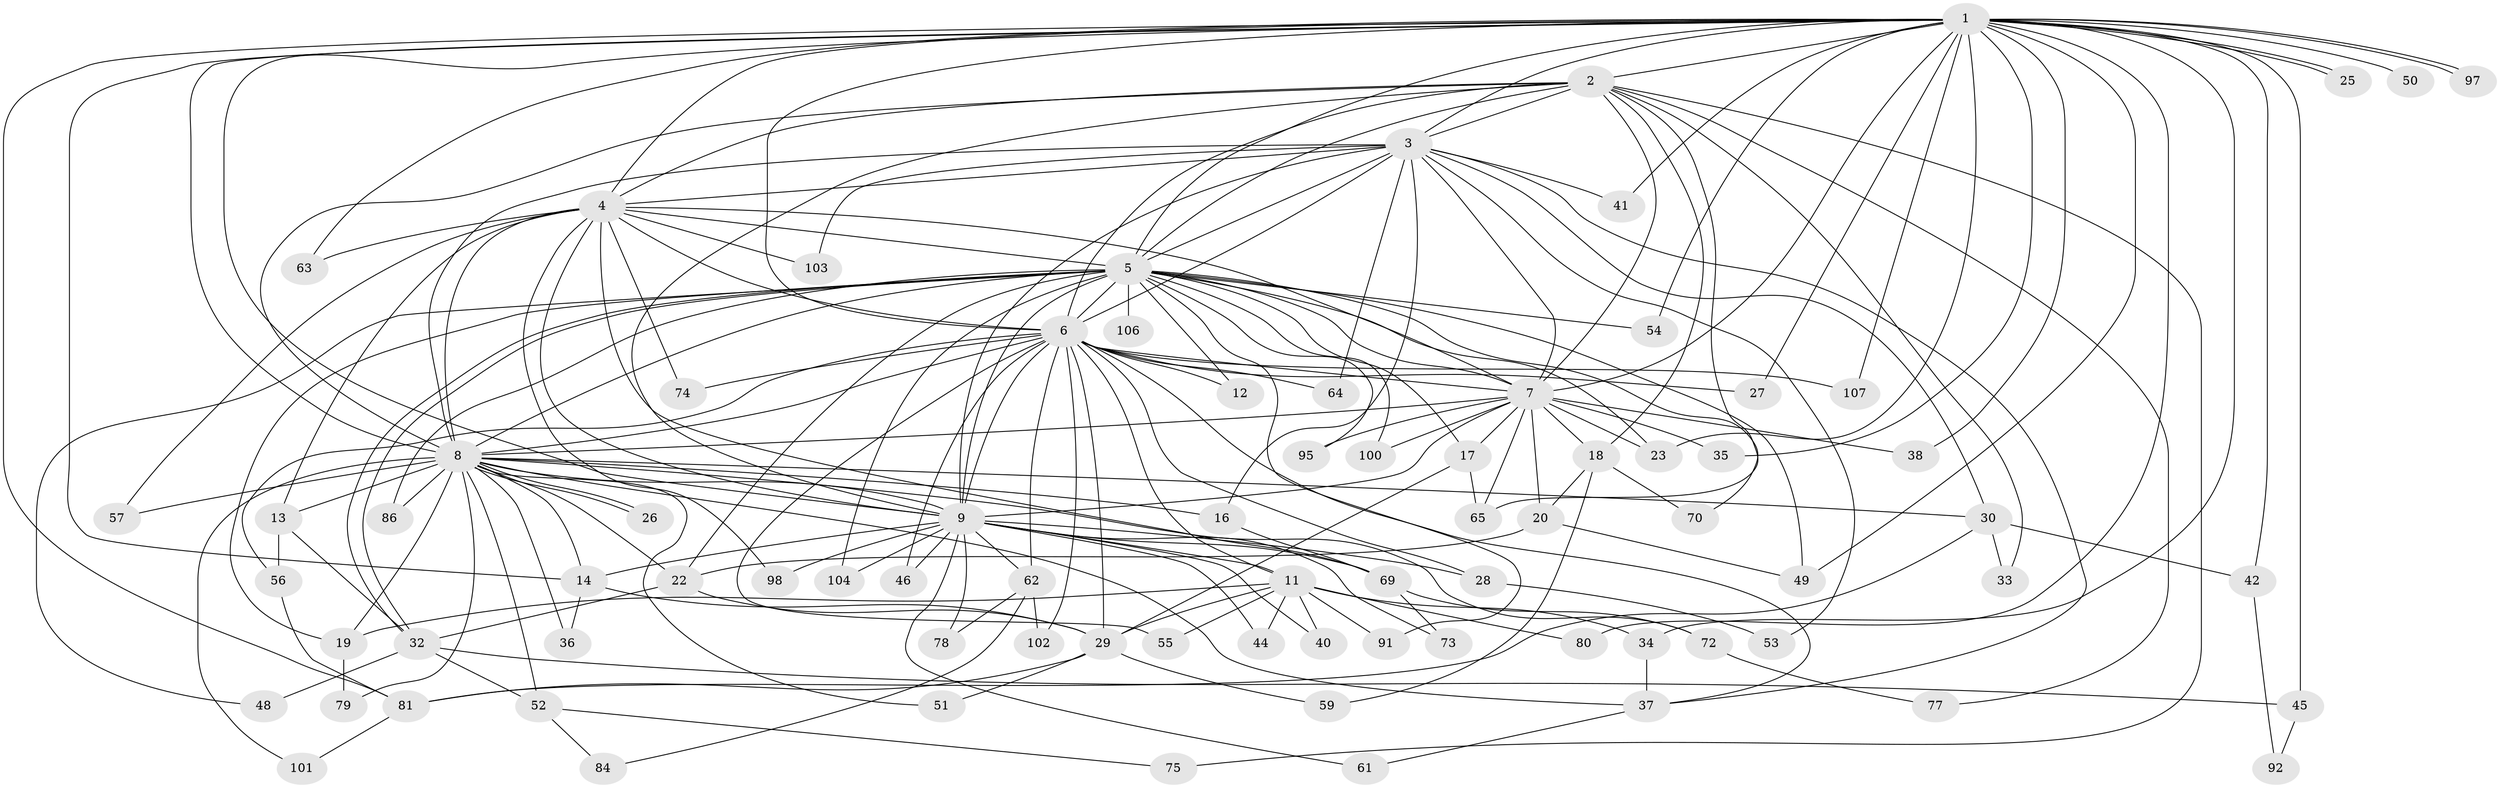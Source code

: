 // Generated by graph-tools (version 1.1) at 2025/51/02/27/25 19:51:51]
// undirected, 80 vertices, 192 edges
graph export_dot {
graph [start="1"]
  node [color=gray90,style=filled];
  1 [super="+21"];
  2 [super="+66"];
  3 [super="+82"];
  4 [super="+71"];
  5 [super="+15"];
  6 [super="+10"];
  7 [super="+58"];
  8 [super="+24"];
  9 [super="+47"];
  11 [super="+39"];
  12;
  13 [super="+96"];
  14 [super="+90"];
  16;
  17 [super="+67"];
  18;
  19 [super="+99"];
  20 [super="+89"];
  22 [super="+68"];
  23 [super="+43"];
  25;
  26;
  27;
  28;
  29 [super="+31"];
  30 [super="+85"];
  32 [super="+83"];
  33;
  34 [super="+94"];
  35;
  36;
  37 [super="+76"];
  38;
  40;
  41;
  42;
  44;
  45 [super="+60"];
  46;
  48;
  49 [super="+93"];
  50;
  51;
  52;
  53;
  54;
  55;
  56;
  57;
  59;
  61;
  62;
  63;
  64;
  65 [super="+87"];
  69 [super="+105"];
  70;
  72;
  73;
  74;
  75;
  77;
  78;
  79;
  80;
  81 [super="+88"];
  84;
  86;
  91;
  92;
  95;
  97;
  98;
  100;
  101;
  102;
  103;
  104;
  106;
  107;
  1 -- 2;
  1 -- 3;
  1 -- 4;
  1 -- 5;
  1 -- 6 [weight=2];
  1 -- 7;
  1 -- 8;
  1 -- 9;
  1 -- 23;
  1 -- 25;
  1 -- 25;
  1 -- 34;
  1 -- 35;
  1 -- 38;
  1 -- 41;
  1 -- 42;
  1 -- 45 [weight=2];
  1 -- 50 [weight=2];
  1 -- 54;
  1 -- 63;
  1 -- 80;
  1 -- 97;
  1 -- 97;
  1 -- 107;
  1 -- 27;
  1 -- 81;
  1 -- 49;
  1 -- 14;
  2 -- 3;
  2 -- 4;
  2 -- 5;
  2 -- 6 [weight=2];
  2 -- 7 [weight=2];
  2 -- 8 [weight=2];
  2 -- 9;
  2 -- 18;
  2 -- 33;
  2 -- 75;
  2 -- 77;
  2 -- 65;
  3 -- 4;
  3 -- 5;
  3 -- 6 [weight=2];
  3 -- 7;
  3 -- 8 [weight=2];
  3 -- 9;
  3 -- 16;
  3 -- 30;
  3 -- 37;
  3 -- 41;
  3 -- 53;
  3 -- 64;
  3 -- 103;
  4 -- 5;
  4 -- 6 [weight=2];
  4 -- 7;
  4 -- 8;
  4 -- 9 [weight=2];
  4 -- 13;
  4 -- 57;
  4 -- 63;
  4 -- 69;
  4 -- 74;
  4 -- 103;
  4 -- 98;
  5 -- 6 [weight=3];
  5 -- 7;
  5 -- 8;
  5 -- 9;
  5 -- 12;
  5 -- 17;
  5 -- 19;
  5 -- 22;
  5 -- 23 [weight=2];
  5 -- 32;
  5 -- 32;
  5 -- 48;
  5 -- 49;
  5 -- 54;
  5 -- 70;
  5 -- 86;
  5 -- 91;
  5 -- 95;
  5 -- 100;
  5 -- 104;
  5 -- 106 [weight=2];
  6 -- 7 [weight=2];
  6 -- 8 [weight=2];
  6 -- 9 [weight=3];
  6 -- 27;
  6 -- 37;
  6 -- 55;
  6 -- 56;
  6 -- 62;
  6 -- 102;
  6 -- 64;
  6 -- 74;
  6 -- 11 [weight=2];
  6 -- 12;
  6 -- 107;
  6 -- 46;
  6 -- 28;
  6 -- 29;
  7 -- 8;
  7 -- 9;
  7 -- 17;
  7 -- 18;
  7 -- 20;
  7 -- 35;
  7 -- 38;
  7 -- 65;
  7 -- 95;
  7 -- 100;
  7 -- 23;
  8 -- 9;
  8 -- 13;
  8 -- 14;
  8 -- 16;
  8 -- 19;
  8 -- 22;
  8 -- 26;
  8 -- 26;
  8 -- 30;
  8 -- 36;
  8 -- 51;
  8 -- 52;
  8 -- 57;
  8 -- 72;
  8 -- 79;
  8 -- 86;
  8 -- 101;
  8 -- 37;
  9 -- 11;
  9 -- 14;
  9 -- 28;
  9 -- 40;
  9 -- 44;
  9 -- 46;
  9 -- 61;
  9 -- 62;
  9 -- 73;
  9 -- 78;
  9 -- 98;
  9 -- 104;
  9 -- 69;
  11 -- 34;
  11 -- 40;
  11 -- 44;
  11 -- 55;
  11 -- 80;
  11 -- 91;
  11 -- 19;
  11 -- 29;
  13 -- 56;
  13 -- 32;
  14 -- 29;
  14 -- 36;
  16 -- 69;
  17 -- 65;
  17 -- 29;
  18 -- 20;
  18 -- 59;
  18 -- 70;
  19 -- 79;
  20 -- 49;
  20 -- 22;
  22 -- 32;
  22 -- 29;
  28 -- 53;
  29 -- 51;
  29 -- 81;
  29 -- 59;
  30 -- 33;
  30 -- 42;
  30 -- 81;
  32 -- 45;
  32 -- 48;
  32 -- 52;
  34 -- 37;
  37 -- 61;
  42 -- 92;
  45 -- 92;
  52 -- 75;
  52 -- 84;
  56 -- 81;
  62 -- 78;
  62 -- 84;
  62 -- 102;
  69 -- 72;
  69 -- 73;
  72 -- 77;
  81 -- 101;
}
